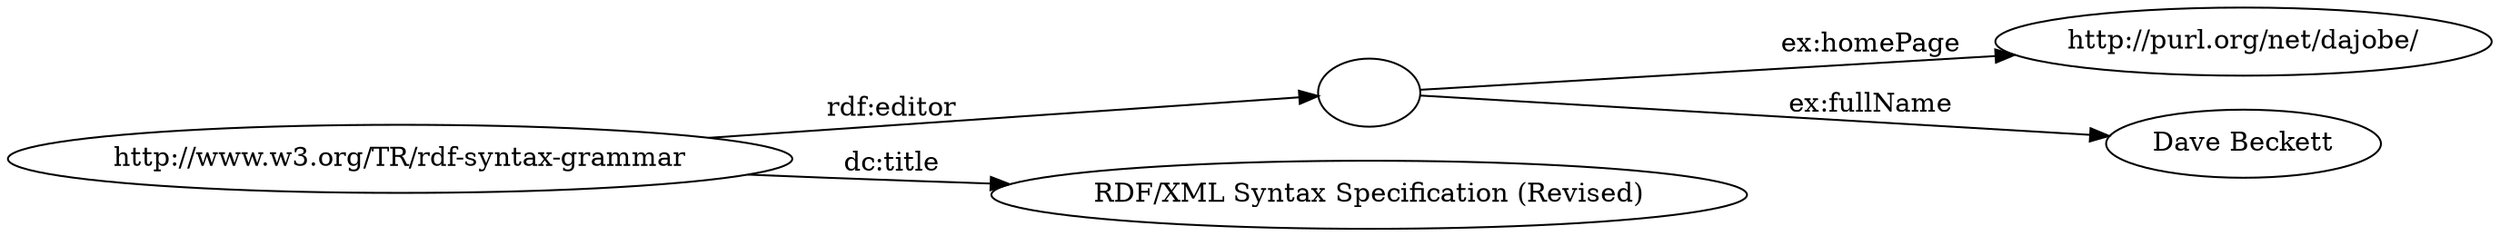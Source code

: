 digraph g {
rankdir=LR;
fontsize=10;
Ne2a1e495eebb9355f65c35b221baf3e2 -> N9a4c3389d652f328ead14f05a9d9609f [label="rdf:editor"];
Ne2a1e495eebb9355f65c35b221baf3e2 -> N081f23b7e7aaf8093d5fb128430cafef [label="dc:title"];
N9a4c3389d652f328ead14f05a9d9609f -> N80b52def747e8748199c1a0cf66cb35c [label="ex:homePage"];
N9a4c3389d652f328ead14f05a9d9609f -> N53f271b8d0cef8e809247713c99c736b [label="ex:fullName"];
N9a4c3389d652f328ead14f05a9d9609f [ label="" ];
N53f271b8d0cef8e809247713c99c736b [ label="Dave Beckett" ];
N081f23b7e7aaf8093d5fb128430cafef [ label="RDF/XML Syntax Specification (Revised)" ];
N80b52def747e8748199c1a0cf66cb35c [ label="http://purl.org/net/dajobe/" ];
Ne2a1e495eebb9355f65c35b221baf3e2 [ label="http://www.w3.org/TR/rdf-syntax-grammar" ];
}
